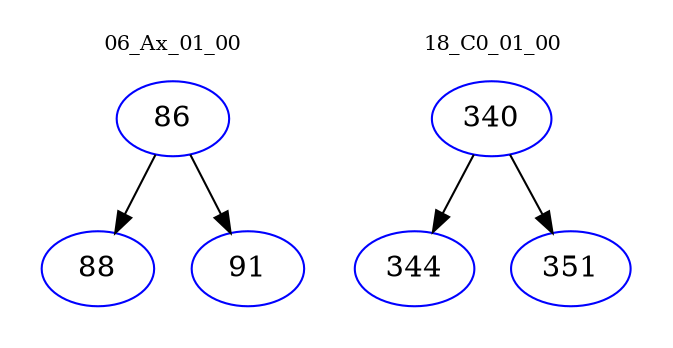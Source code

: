 digraph{
subgraph cluster_0 {
color = white
label = "06_Ax_01_00";
fontsize=10;
T0_86 [label="86", color="blue"]
T0_86 -> T0_88 [color="black"]
T0_88 [label="88", color="blue"]
T0_86 -> T0_91 [color="black"]
T0_91 [label="91", color="blue"]
}
subgraph cluster_1 {
color = white
label = "18_C0_01_00";
fontsize=10;
T1_340 [label="340", color="blue"]
T1_340 -> T1_344 [color="black"]
T1_344 [label="344", color="blue"]
T1_340 -> T1_351 [color="black"]
T1_351 [label="351", color="blue"]
}
}
